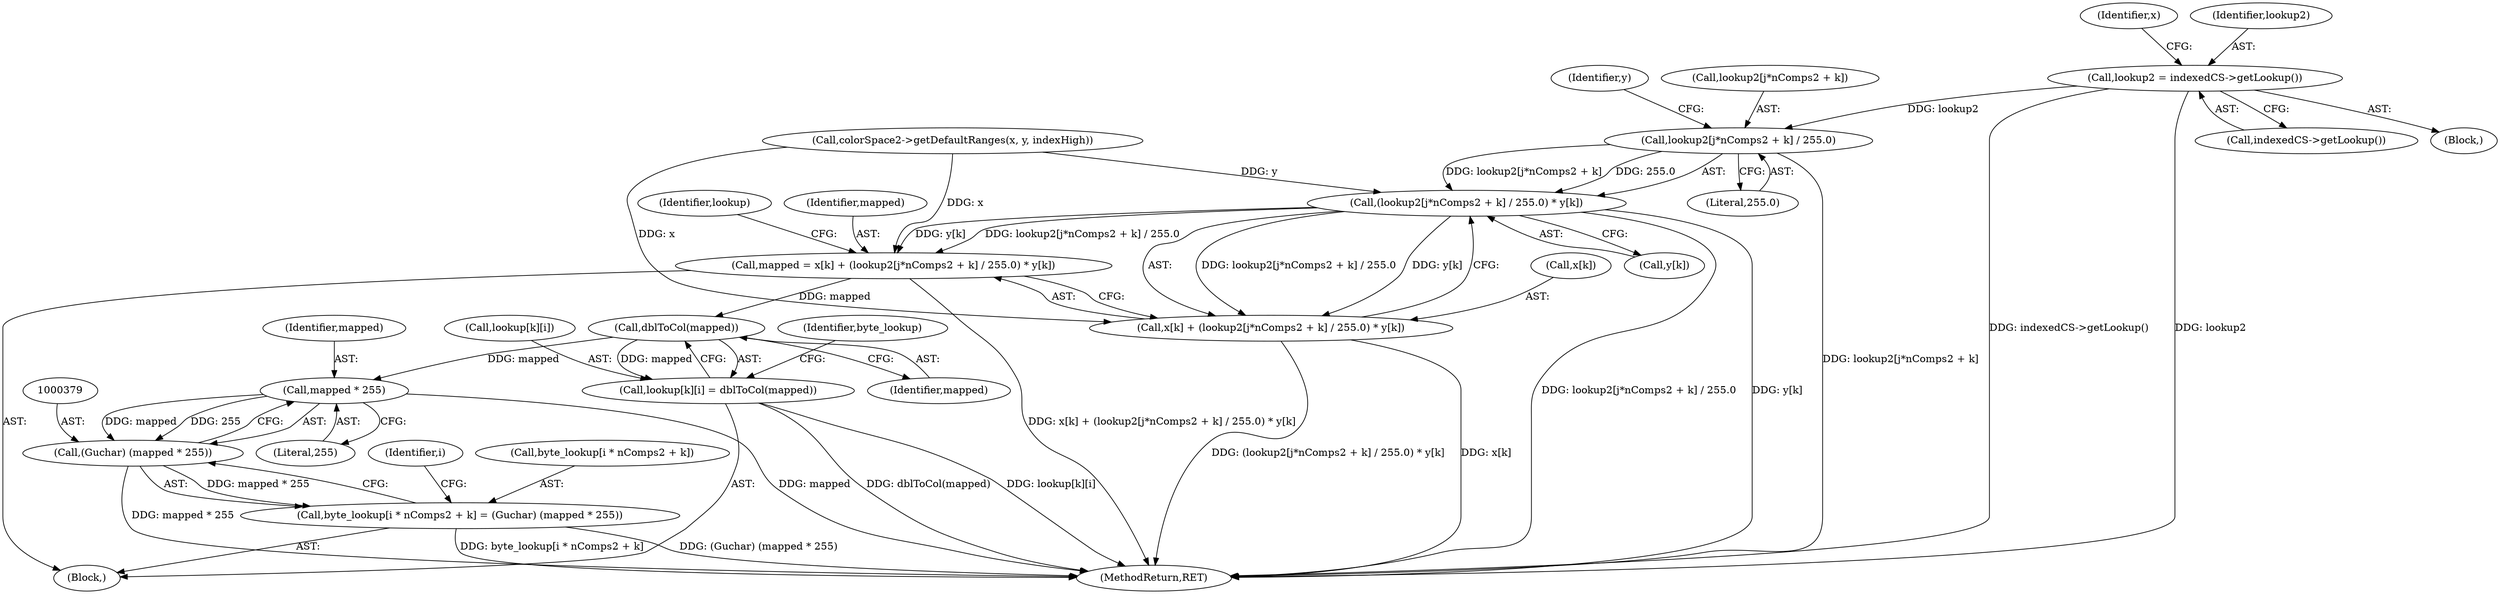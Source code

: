 digraph "0_poppler_7b2d314a61fd0e12f47c62996cb49ec0d1ba747a_4@pointer" {
"1000260" [label="(Call,lookup2 = indexedCS->getLookup())"];
"1000350" [label="(Call,lookup2[j*nComps2 + k] / 255.0)"];
"1000349" [label="(Call,(lookup2[j*nComps2 + k] / 255.0) * y[k])"];
"1000343" [label="(Call,mapped = x[k] + (lookup2[j*nComps2 + k] / 255.0) * y[k])"];
"1000368" [label="(Call,dblToCol(mapped))"];
"1000362" [label="(Call,lookup[k][i] = dblToCol(mapped))"];
"1000380" [label="(Call,mapped * 255)"];
"1000378" [label="(Call,(Guchar) (mapped * 255))"];
"1000370" [label="(Call,byte_lookup[i * nComps2 + k] = (Guchar) (mapped * 255))"];
"1000345" [label="(Call,x[k] + (lookup2[j*nComps2 + k] / 255.0) * y[k])"];
"1000365" [label="(Identifier,lookup)"];
"1000343" [label="(Call,mapped = x[k] + (lookup2[j*nComps2 + k] / 255.0) * y[k])"];
"1000307" [label="(Identifier,i)"];
"1000382" [label="(Literal,255)"];
"1000368" [label="(Call,dblToCol(mapped))"];
"1000308" [label="(Block,)"];
"1000359" [label="(Call,y[k])"];
"1000264" [label="(Identifier,x)"];
"1000371" [label="(Call,byte_lookup[i * nComps2 + k])"];
"1000380" [label="(Call,mapped * 255)"];
"1000369" [label="(Identifier,mapped)"];
"1000362" [label="(Call,lookup[k][i] = dblToCol(mapped))"];
"1000363" [label="(Call,lookup[k][i])"];
"1000260" [label="(Call,lookup2 = indexedCS->getLookup())"];
"1000346" [label="(Call,x[k])"];
"1000262" [label="(Call,indexedCS->getLookup())"];
"1000345" [label="(Call,x[k] + (lookup2[j*nComps2 + k] / 255.0) * y[k])"];
"1000263" [label="(Call,colorSpace2->getDefaultRanges(x, y, indexHigh))"];
"1000370" [label="(Call,byte_lookup[i * nComps2 + k] = (Guchar) (mapped * 255))"];
"1000349" [label="(Call,(lookup2[j*nComps2 + k] / 255.0) * y[k])"];
"1000350" [label="(Call,lookup2[j*nComps2 + k] / 255.0)"];
"1000344" [label="(Identifier,mapped)"];
"1000594" [label="(MethodReturn,RET)"];
"1000358" [label="(Literal,255.0)"];
"1000360" [label="(Identifier,y)"];
"1000372" [label="(Identifier,byte_lookup)"];
"1000378" [label="(Call,(Guchar) (mapped * 255))"];
"1000261" [label="(Identifier,lookup2)"];
"1000381" [label="(Identifier,mapped)"];
"1000245" [label="(Block,)"];
"1000351" [label="(Call,lookup2[j*nComps2 + k])"];
"1000260" -> "1000245"  [label="AST: "];
"1000260" -> "1000262"  [label="CFG: "];
"1000261" -> "1000260"  [label="AST: "];
"1000262" -> "1000260"  [label="AST: "];
"1000264" -> "1000260"  [label="CFG: "];
"1000260" -> "1000594"  [label="DDG: indexedCS->getLookup()"];
"1000260" -> "1000594"  [label="DDG: lookup2"];
"1000260" -> "1000350"  [label="DDG: lookup2"];
"1000350" -> "1000349"  [label="AST: "];
"1000350" -> "1000358"  [label="CFG: "];
"1000351" -> "1000350"  [label="AST: "];
"1000358" -> "1000350"  [label="AST: "];
"1000360" -> "1000350"  [label="CFG: "];
"1000350" -> "1000594"  [label="DDG: lookup2[j*nComps2 + k]"];
"1000350" -> "1000349"  [label="DDG: lookup2[j*nComps2 + k]"];
"1000350" -> "1000349"  [label="DDG: 255.0"];
"1000349" -> "1000345"  [label="AST: "];
"1000349" -> "1000359"  [label="CFG: "];
"1000359" -> "1000349"  [label="AST: "];
"1000345" -> "1000349"  [label="CFG: "];
"1000349" -> "1000594"  [label="DDG: lookup2[j*nComps2 + k] / 255.0"];
"1000349" -> "1000594"  [label="DDG: y[k]"];
"1000349" -> "1000343"  [label="DDG: lookup2[j*nComps2 + k] / 255.0"];
"1000349" -> "1000343"  [label="DDG: y[k]"];
"1000349" -> "1000345"  [label="DDG: lookup2[j*nComps2 + k] / 255.0"];
"1000349" -> "1000345"  [label="DDG: y[k]"];
"1000263" -> "1000349"  [label="DDG: y"];
"1000343" -> "1000308"  [label="AST: "];
"1000343" -> "1000345"  [label="CFG: "];
"1000344" -> "1000343"  [label="AST: "];
"1000345" -> "1000343"  [label="AST: "];
"1000365" -> "1000343"  [label="CFG: "];
"1000343" -> "1000594"  [label="DDG: x[k] + (lookup2[j*nComps2 + k] / 255.0) * y[k]"];
"1000263" -> "1000343"  [label="DDG: x"];
"1000343" -> "1000368"  [label="DDG: mapped"];
"1000368" -> "1000362"  [label="AST: "];
"1000368" -> "1000369"  [label="CFG: "];
"1000369" -> "1000368"  [label="AST: "];
"1000362" -> "1000368"  [label="CFG: "];
"1000368" -> "1000362"  [label="DDG: mapped"];
"1000368" -> "1000380"  [label="DDG: mapped"];
"1000362" -> "1000308"  [label="AST: "];
"1000363" -> "1000362"  [label="AST: "];
"1000372" -> "1000362"  [label="CFG: "];
"1000362" -> "1000594"  [label="DDG: dblToCol(mapped)"];
"1000362" -> "1000594"  [label="DDG: lookup[k][i]"];
"1000380" -> "1000378"  [label="AST: "];
"1000380" -> "1000382"  [label="CFG: "];
"1000381" -> "1000380"  [label="AST: "];
"1000382" -> "1000380"  [label="AST: "];
"1000378" -> "1000380"  [label="CFG: "];
"1000380" -> "1000594"  [label="DDG: mapped"];
"1000380" -> "1000378"  [label="DDG: mapped"];
"1000380" -> "1000378"  [label="DDG: 255"];
"1000378" -> "1000370"  [label="AST: "];
"1000379" -> "1000378"  [label="AST: "];
"1000370" -> "1000378"  [label="CFG: "];
"1000378" -> "1000594"  [label="DDG: mapped * 255"];
"1000378" -> "1000370"  [label="DDG: mapped * 255"];
"1000370" -> "1000308"  [label="AST: "];
"1000371" -> "1000370"  [label="AST: "];
"1000307" -> "1000370"  [label="CFG: "];
"1000370" -> "1000594"  [label="DDG: (Guchar) (mapped * 255)"];
"1000370" -> "1000594"  [label="DDG: byte_lookup[i * nComps2 + k]"];
"1000346" -> "1000345"  [label="AST: "];
"1000345" -> "1000594"  [label="DDG: (lookup2[j*nComps2 + k] / 255.0) * y[k]"];
"1000345" -> "1000594"  [label="DDG: x[k]"];
"1000263" -> "1000345"  [label="DDG: x"];
}
